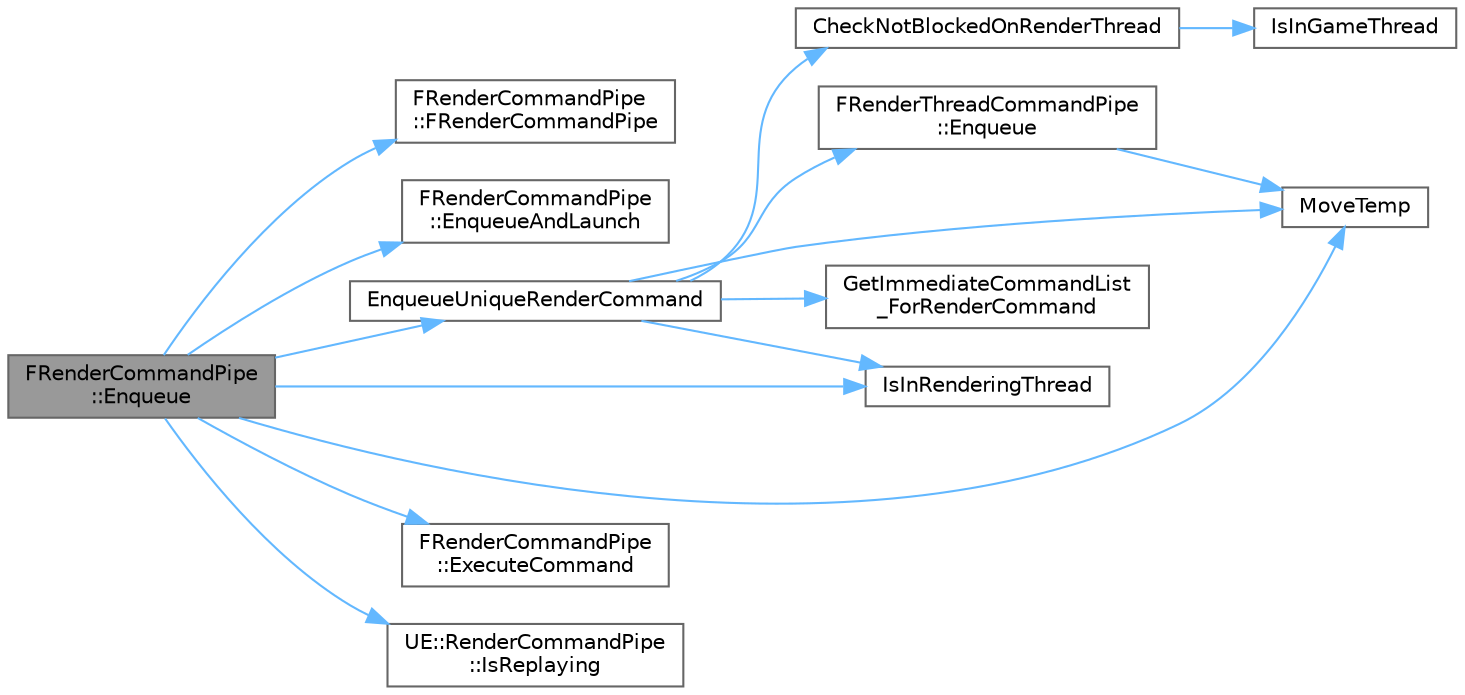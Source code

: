 digraph "FRenderCommandPipe::Enqueue"
{
 // INTERACTIVE_SVG=YES
 // LATEX_PDF_SIZE
  bgcolor="transparent";
  edge [fontname=Helvetica,fontsize=10,labelfontname=Helvetica,labelfontsize=10];
  node [fontname=Helvetica,fontsize=10,shape=box,height=0.2,width=0.4];
  rankdir="LR";
  Node1 [id="Node000001",label="FRenderCommandPipe\l::Enqueue",height=0.2,width=0.4,color="gray40", fillcolor="grey60", style="filled", fontcolor="black",tooltip=" "];
  Node1 -> Node2 [id="edge1_Node000001_Node000002",color="steelblue1",style="solid",tooltip=" "];
  Node2 [id="Node000002",label="FRenderCommandPipe\l::FRenderCommandPipe",height=0.2,width=0.4,color="grey40", fillcolor="white", style="filled",URL="$da/d1f/classFRenderCommandPipe.html#a517776110a14807f9047a93ec266d2d6",tooltip=" "];
  Node1 -> Node3 [id="edge2_Node000001_Node000003",color="steelblue1",style="solid",tooltip=" "];
  Node3 [id="Node000003",label="FRenderCommandPipe\l::EnqueueAndLaunch",height=0.2,width=0.4,color="grey40", fillcolor="white", style="filled",URL="$da/d1f/classFRenderCommandPipe.html#a8593bf295c097538903c8b4f1299a99b",tooltip=" "];
  Node1 -> Node4 [id="edge3_Node000001_Node000004",color="steelblue1",style="solid",tooltip=" "];
  Node4 [id="Node000004",label="EnqueueUniqueRenderCommand",height=0.2,width=0.4,color="grey40", fillcolor="white", style="filled",URL="$dc/df7/RenderingThread_8h.html#a12263bb08c4c48a90365b52872a3be87",tooltip=" "];
  Node4 -> Node5 [id="edge4_Node000004_Node000005",color="steelblue1",style="solid",tooltip=" "];
  Node5 [id="Node000005",label="CheckNotBlockedOnRenderThread",height=0.2,width=0.4,color="grey40", fillcolor="white", style="filled",URL="$dc/df7/RenderingThread_8h.html#affeb77bed5eccb954f6246801bc61437",tooltip="Asserts if called from the main thread when the main thread is blocked on the rendering thread."];
  Node5 -> Node6 [id="edge5_Node000005_Node000006",color="steelblue1",style="solid",tooltip=" "];
  Node6 [id="Node000006",label="IsInGameThread",height=0.2,width=0.4,color="grey40", fillcolor="white", style="filled",URL="$d5/d8c/CoreGlobals_8h.html#aef9b701034d58fd883a90af440707365",tooltip=" "];
  Node4 -> Node7 [id="edge6_Node000004_Node000007",color="steelblue1",style="solid",tooltip=" "];
  Node7 [id="Node000007",label="FRenderThreadCommandPipe\l::Enqueue",height=0.2,width=0.4,color="grey40", fillcolor="white", style="filled",URL="$db/d2c/classFRenderThreadCommandPipe.html#a76580fe5e17b392e36ab5fe5289d5d44",tooltip=" "];
  Node7 -> Node8 [id="edge7_Node000007_Node000008",color="steelblue1",style="solid",tooltip=" "];
  Node8 [id="Node000008",label="MoveTemp",height=0.2,width=0.4,color="grey40", fillcolor="white", style="filled",URL="$d4/d24/UnrealTemplate_8h.html#ad5e6c049aeb9c9115fec514ba581dbb6",tooltip="MoveTemp will cast a reference to an rvalue reference."];
  Node4 -> Node9 [id="edge8_Node000004_Node000009",color="steelblue1",style="solid",tooltip=" "];
  Node9 [id="Node000009",label="GetImmediateCommandList\l_ForRenderCommand",height=0.2,width=0.4,color="grey40", fillcolor="white", style="filled",URL="$dc/df7/RenderingThread_8h.html#af85e16dd213f02cae517b5f640fd9a8a",tooltip=" "];
  Node4 -> Node10 [id="edge9_Node000004_Node000010",color="steelblue1",style="solid",tooltip=" "];
  Node10 [id="Node000010",label="IsInRenderingThread",height=0.2,width=0.4,color="grey40", fillcolor="white", style="filled",URL="$d5/d8c/CoreGlobals_8h.html#ad1dc9bdc37ca4a19c64d5ffb8bc877d0",tooltip=" "];
  Node4 -> Node8 [id="edge10_Node000004_Node000008",color="steelblue1",style="solid",tooltip=" "];
  Node1 -> Node11 [id="edge11_Node000001_Node000011",color="steelblue1",style="solid",tooltip=" "];
  Node11 [id="Node000011",label="FRenderCommandPipe\l::ExecuteCommand",height=0.2,width=0.4,color="grey40", fillcolor="white", style="filled",URL="$da/d1f/classFRenderCommandPipe.html#aa349b9b4dcb088e78091b5aadefe0bad",tooltip=" "];
  Node1 -> Node10 [id="edge12_Node000001_Node000010",color="steelblue1",style="solid",tooltip=" "];
  Node1 -> Node12 [id="edge13_Node000001_Node000012",color="steelblue1",style="solid",tooltip=" "];
  Node12 [id="Node000012",label="UE::RenderCommandPipe\l::IsReplaying",height=0.2,width=0.4,color="grey40", fillcolor="white", style="filled",URL="$d3/d8b/namespaceUE_1_1RenderCommandPipe.html#ac7d3b16e5014965929c5dfb661ac9944",tooltip=" "];
  Node1 -> Node8 [id="edge14_Node000001_Node000008",color="steelblue1",style="solid",tooltip=" "];
}
